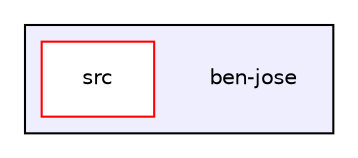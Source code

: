 digraph "/home/jose/devel/ben-jose" {
  compound=true
  node [ fontsize="10", fontname="Helvetica"];
  edge [ labelfontsize="10", labelfontname="Helvetica"];
  subgraph clusterdir_6bfc9a6677dca4d4b6102e819cd9ddf3 {
    graph [ bgcolor="#eeeeff", pencolor="black", label="" URL="dir_6bfc9a6677dca4d4b6102e819cd9ddf3.html"];
    dir_6bfc9a6677dca4d4b6102e819cd9ddf3 [shape=plaintext label="ben-jose"];
    dir_e91c823ba9044f9eb8e63af177e5cc3c [shape=box label="src" color="red" fillcolor="white" style="filled" URL="dir_e91c823ba9044f9eb8e63af177e5cc3c.html"];
  }
}
